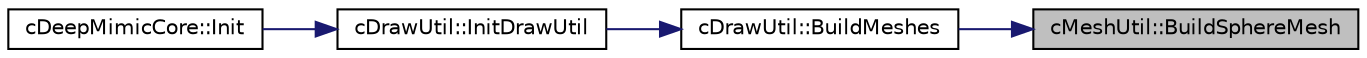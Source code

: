 digraph "cMeshUtil::BuildSphereMesh"
{
 // LATEX_PDF_SIZE
  edge [fontname="Helvetica",fontsize="10",labelfontname="Helvetica",labelfontsize="10"];
  node [fontname="Helvetica",fontsize="10",shape=record];
  rankdir="RL";
  Node1 [label="cMeshUtil::BuildSphereMesh",height=0.2,width=0.4,color="black", fillcolor="grey75", style="filled", fontcolor="black",tooltip=" "];
  Node1 -> Node2 [dir="back",color="midnightblue",fontsize="10",style="solid",fontname="Helvetica"];
  Node2 [label="cDrawUtil::BuildMeshes",height=0.2,width=0.4,color="black", fillcolor="white", style="filled",URL="$classc_draw_util.html#a0cf2f107a1a19ba755f8a6524109312f",tooltip=" "];
  Node2 -> Node3 [dir="back",color="midnightblue",fontsize="10",style="solid",fontname="Helvetica"];
  Node3 [label="cDrawUtil::InitDrawUtil",height=0.2,width=0.4,color="black", fillcolor="white", style="filled",URL="$classc_draw_util.html#af58e0dcfcabffa2f8f7e2cea73fb2a8b",tooltip=" "];
  Node3 -> Node4 [dir="back",color="midnightblue",fontsize="10",style="solid",fontname="Helvetica"];
  Node4 [label="cDeepMimicCore::Init",height=0.2,width=0.4,color="black", fillcolor="white", style="filled",URL="$classc_deep_mimic_core.html#ad02461ed379d0616f68e59334bacc797",tooltip=" "];
}
